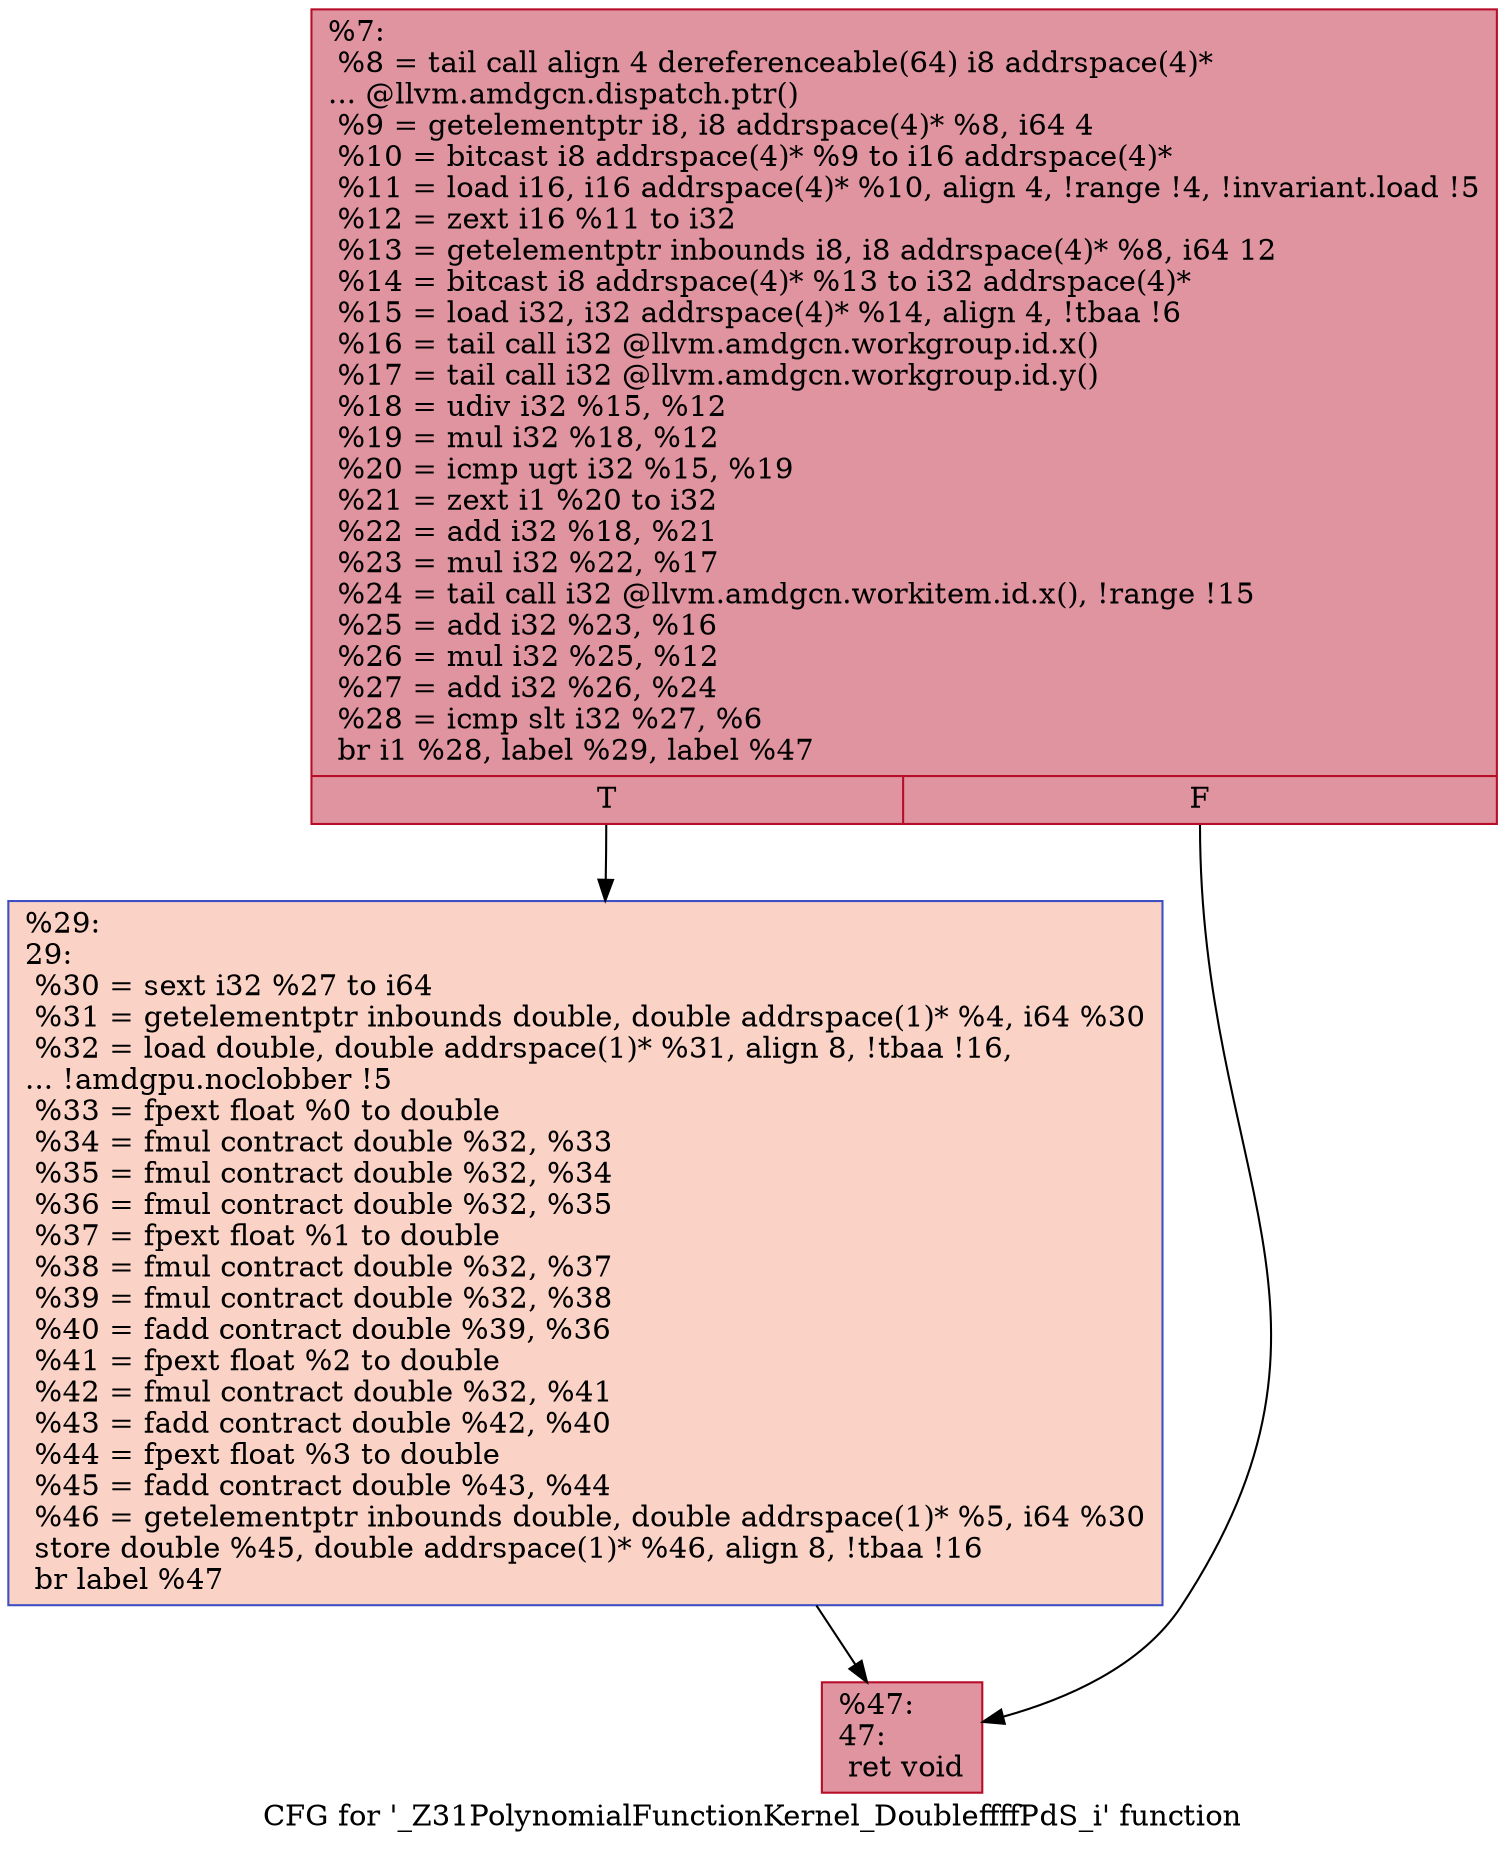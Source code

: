 digraph "CFG for '_Z31PolynomialFunctionKernel_DoubleffffPdS_i' function" {
	label="CFG for '_Z31PolynomialFunctionKernel_DoubleffffPdS_i' function";

	Node0x5e53730 [shape=record,color="#b70d28ff", style=filled, fillcolor="#b70d2870",label="{%7:\l  %8 = tail call align 4 dereferenceable(64) i8 addrspace(4)*\l... @llvm.amdgcn.dispatch.ptr()\l  %9 = getelementptr i8, i8 addrspace(4)* %8, i64 4\l  %10 = bitcast i8 addrspace(4)* %9 to i16 addrspace(4)*\l  %11 = load i16, i16 addrspace(4)* %10, align 4, !range !4, !invariant.load !5\l  %12 = zext i16 %11 to i32\l  %13 = getelementptr inbounds i8, i8 addrspace(4)* %8, i64 12\l  %14 = bitcast i8 addrspace(4)* %13 to i32 addrspace(4)*\l  %15 = load i32, i32 addrspace(4)* %14, align 4, !tbaa !6\l  %16 = tail call i32 @llvm.amdgcn.workgroup.id.x()\l  %17 = tail call i32 @llvm.amdgcn.workgroup.id.y()\l  %18 = udiv i32 %15, %12\l  %19 = mul i32 %18, %12\l  %20 = icmp ugt i32 %15, %19\l  %21 = zext i1 %20 to i32\l  %22 = add i32 %18, %21\l  %23 = mul i32 %22, %17\l  %24 = tail call i32 @llvm.amdgcn.workitem.id.x(), !range !15\l  %25 = add i32 %23, %16\l  %26 = mul i32 %25, %12\l  %27 = add i32 %26, %24\l  %28 = icmp slt i32 %27, %6\l  br i1 %28, label %29, label %47\l|{<s0>T|<s1>F}}"];
	Node0x5e53730:s0 -> Node0x5e55fa0;
	Node0x5e53730:s1 -> Node0x5e56030;
	Node0x5e55fa0 [shape=record,color="#3d50c3ff", style=filled, fillcolor="#f59c7d70",label="{%29:\l29:                                               \l  %30 = sext i32 %27 to i64\l  %31 = getelementptr inbounds double, double addrspace(1)* %4, i64 %30\l  %32 = load double, double addrspace(1)* %31, align 8, !tbaa !16,\l... !amdgpu.noclobber !5\l  %33 = fpext float %0 to double\l  %34 = fmul contract double %32, %33\l  %35 = fmul contract double %32, %34\l  %36 = fmul contract double %32, %35\l  %37 = fpext float %1 to double\l  %38 = fmul contract double %32, %37\l  %39 = fmul contract double %32, %38\l  %40 = fadd contract double %39, %36\l  %41 = fpext float %2 to double\l  %42 = fmul contract double %32, %41\l  %43 = fadd contract double %42, %40\l  %44 = fpext float %3 to double\l  %45 = fadd contract double %43, %44\l  %46 = getelementptr inbounds double, double addrspace(1)* %5, i64 %30\l  store double %45, double addrspace(1)* %46, align 8, !tbaa !16\l  br label %47\l}"];
	Node0x5e55fa0 -> Node0x5e56030;
	Node0x5e56030 [shape=record,color="#b70d28ff", style=filled, fillcolor="#b70d2870",label="{%47:\l47:                                               \l  ret void\l}"];
}
